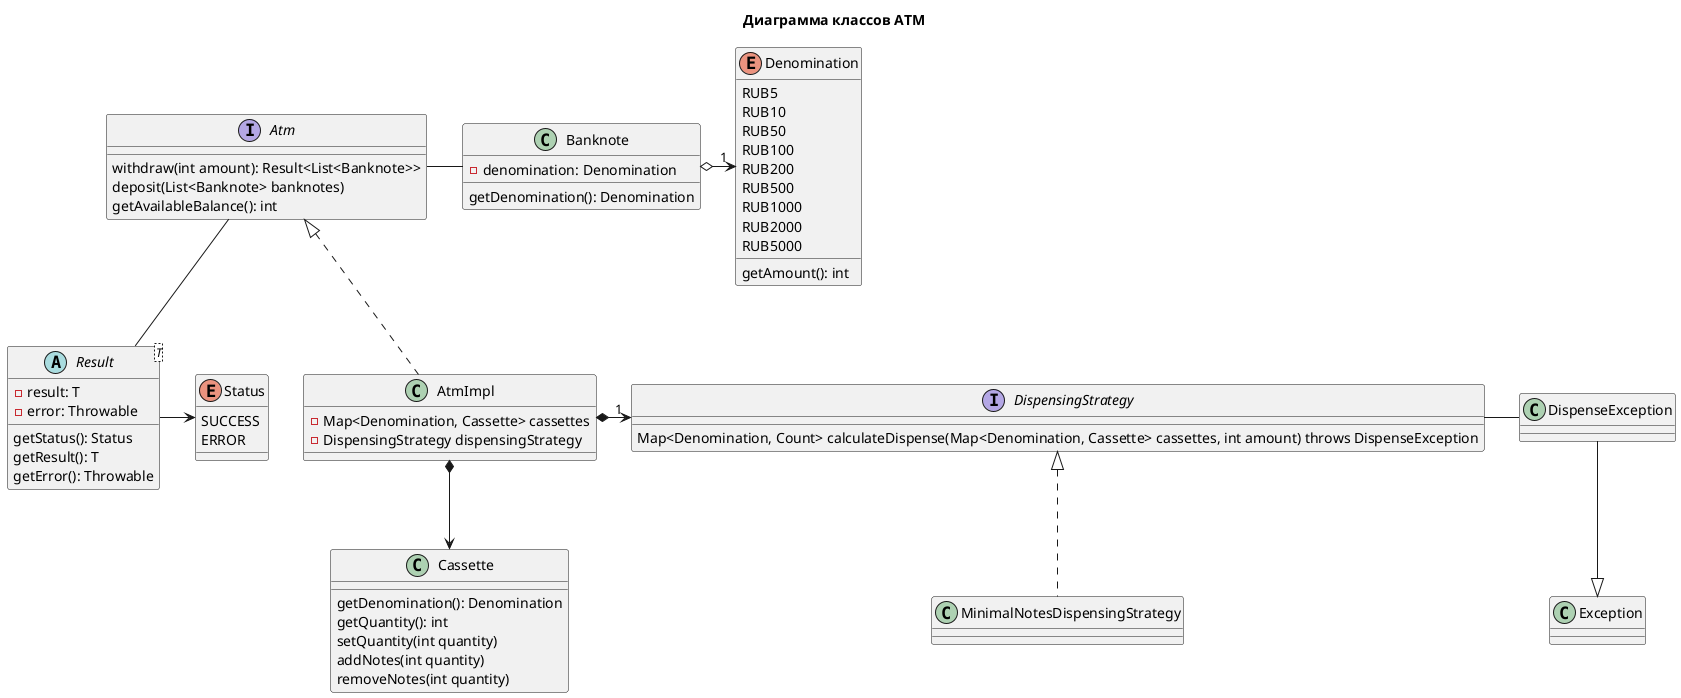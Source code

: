 @startuml

title Диаграмма классов ATM

interface Atm {
    withdraw(int amount): Result<List<Banknote>>
    deposit(List<Banknote> banknotes)
    getAvailableBalance(): int
}

class Banknote {
    -denomination: Denomination
    getDenomination(): Denomination
}

enum Denomination {
    RUB5
    RUB10
    RUB50
    RUB100
    RUB200
    RUB500
    RUB1000
    RUB2000
    RUB5000

    getAmount(): int
}

abstract class Result<T> {
    -result: T
    -error: Throwable
    getStatus(): Status
    getResult(): T
    getError(): Throwable
}

enum Status {
    SUCCESS
    ERROR
}

class AtmImpl implements Atm {
    -Map<Denomination, Cassette> cassettes
    -DispensingStrategy dispensingStrategy
}

class Cassette {
    getDenomination(): Denomination
    getQuantity(): int
    setQuantity(int quantity)
    addNotes(int quantity)
    removeNotes(int quantity)
}

interface DispensingStrategy {
    Map<Denomination, Count> calculateDispense(Map<Denomination, Cassette> cassettes, int amount) throws DispenseException
}

class MinimalNotesDispensingStrategy implements DispensingStrategy {
}

class DispenseException {
}


Atm -  Banknote
Banknote o-> "1" Denomination

Result -> Status
Atm -- Result
AtmImpl *--> Cassette
AtmImpl *-> "1" DispensingStrategy
DispensingStrategy - DispenseException
DispenseException --|> Exception

@enduml
